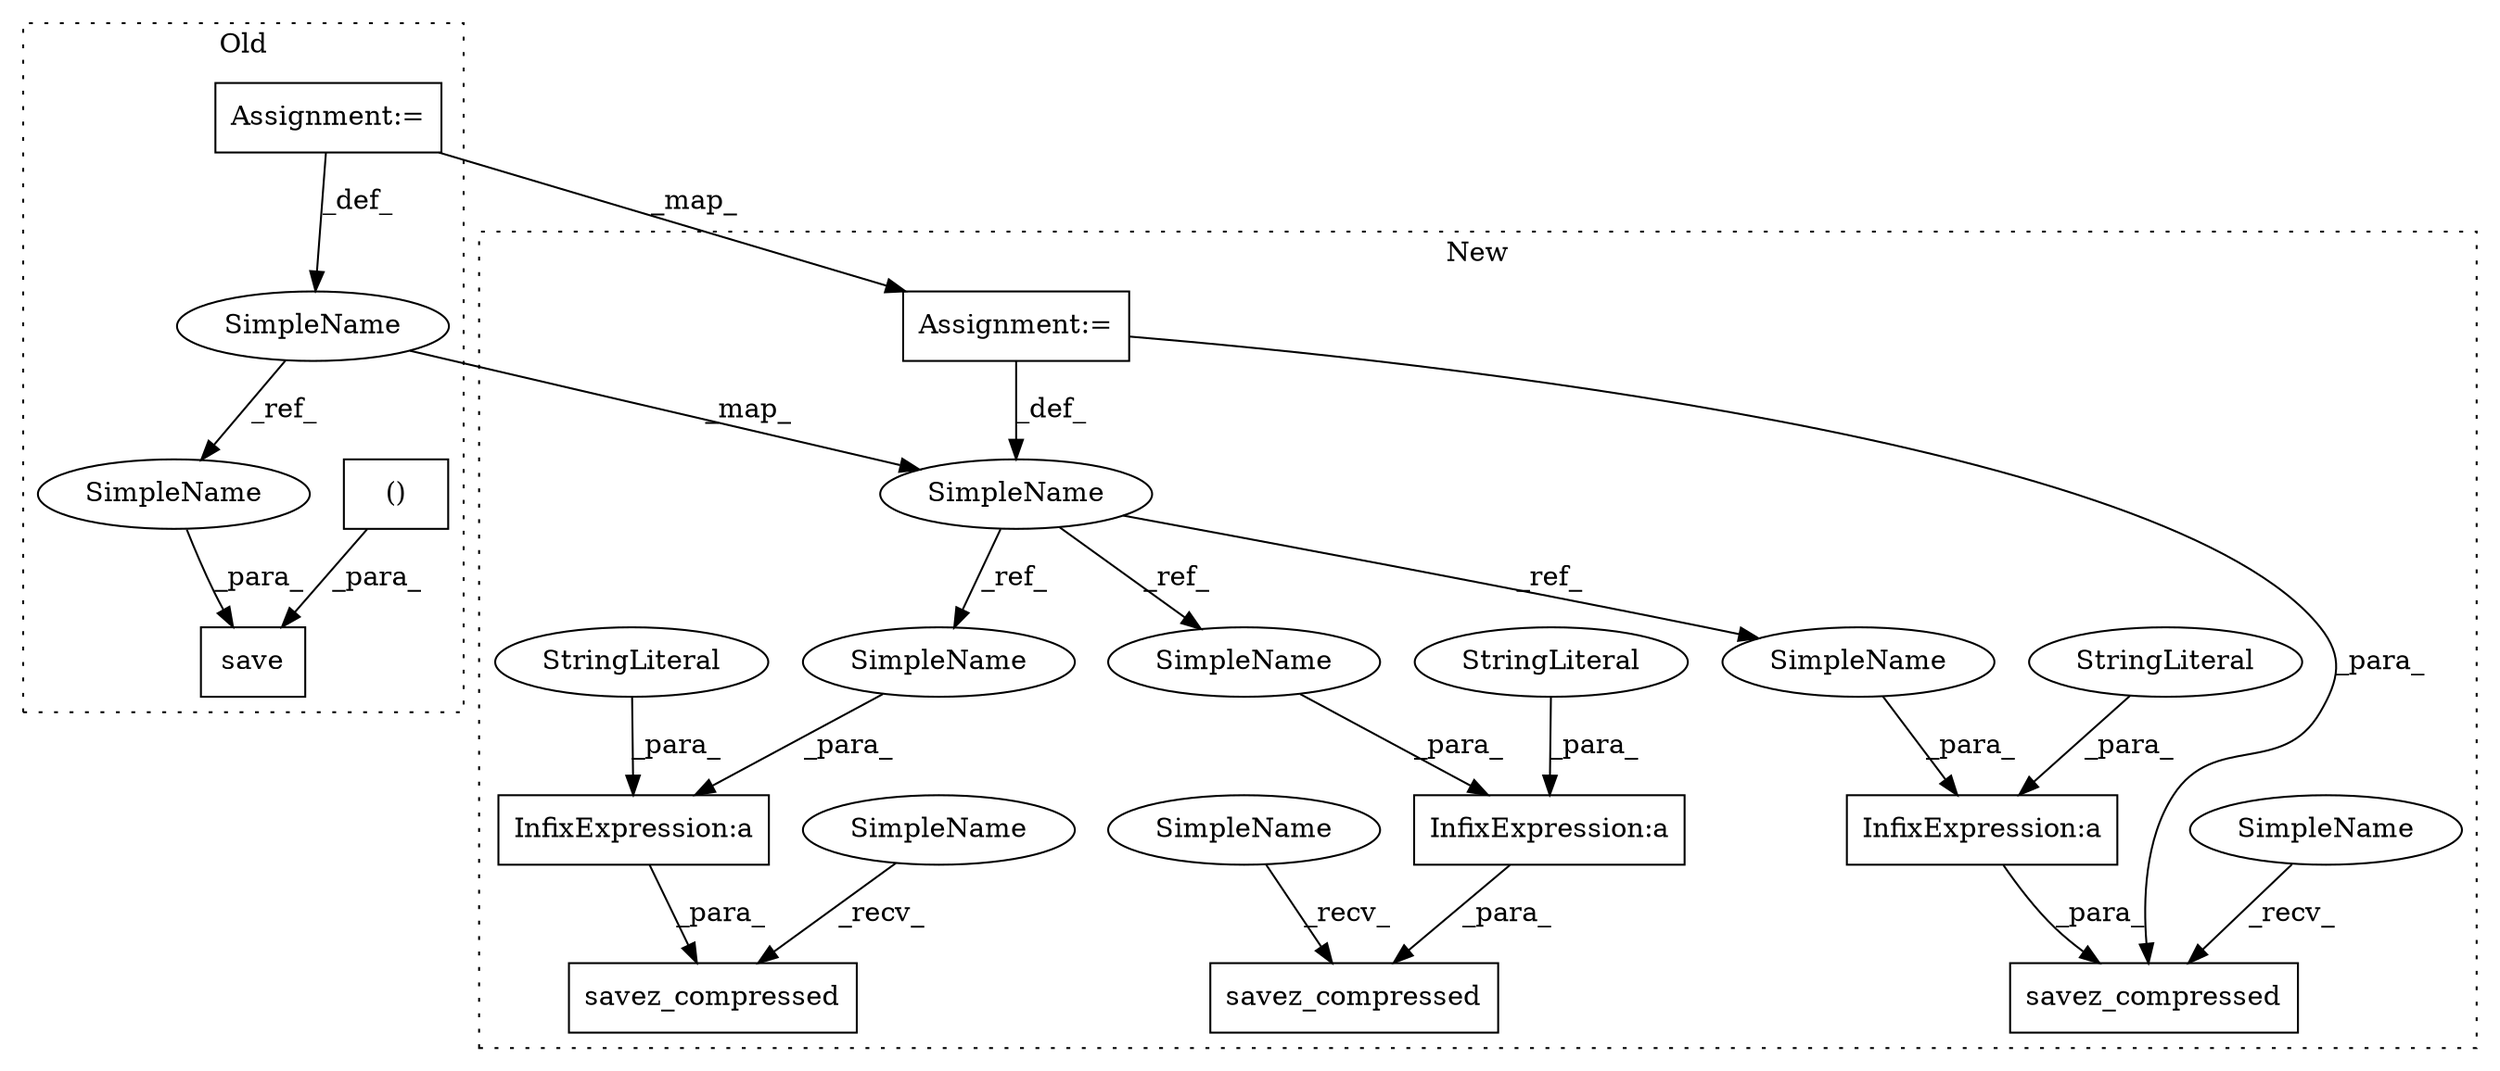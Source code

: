 digraph G {
subgraph cluster0 {
1 [label="save" a="32" s="1872,1958" l="5,2" shape="box"];
3 [label="()" a="106" s="1893" l="65" shape="box"];
8 [label="SimpleName" a="42" s="1822" l="8" shape="ellipse"];
14 [label="Assignment:=" a="7" s="1830" l="1" shape="box"];
19 [label="SimpleName" a="42" s="1877" l="8" shape="ellipse"];
label = "Old";
style="dotted";
}
subgraph cluster1 {
2 [label="savez_compressed" a="32" s="2009,2053" l="17,1" shape="box"];
4 [label="InfixExpression:a" a="27" s="2034" l="3" shape="box"];
5 [label="savez_compressed" a="32" s="1948,1994" l="17,1" shape="box"];
6 [label="InfixExpression:a" a="27" s="1973" l="3" shape="box"];
7 [label="SimpleName" a="42" s="1898" l="8" shape="ellipse"];
9 [label="InfixExpression:a" a="27" s="2154" l="3" shape="box"];
10 [label="savez_compressed" a="32" s="2129,2173" l="17,1" shape="box"];
11 [label="StringLiteral" a="45" s="1976" l="10" shape="ellipse"];
12 [label="StringLiteral" a="45" s="2037" l="9" shape="ellipse"];
13 [label="StringLiteral" a="45" s="2157" l="9" shape="ellipse"];
15 [label="Assignment:=" a="7" s="1906" l="1" shape="box"];
16 [label="SimpleName" a="42" s="2003" l="5" shape="ellipse"];
17 [label="SimpleName" a="42" s="2123" l="5" shape="ellipse"];
18 [label="SimpleName" a="42" s="1942" l="5" shape="ellipse"];
20 [label="SimpleName" a="42" s="1965" l="8" shape="ellipse"];
21 [label="SimpleName" a="42" s="2026" l="8" shape="ellipse"];
22 [label="SimpleName" a="42" s="2146" l="8" shape="ellipse"];
label = "New";
style="dotted";
}
3 -> 1 [label="_para_"];
4 -> 2 [label="_para_"];
6 -> 5 [label="_para_"];
7 -> 20 [label="_ref_"];
7 -> 22 [label="_ref_"];
7 -> 21 [label="_ref_"];
8 -> 19 [label="_ref_"];
8 -> 7 [label="_map_"];
9 -> 10 [label="_para_"];
11 -> 6 [label="_para_"];
12 -> 4 [label="_para_"];
13 -> 9 [label="_para_"];
14 -> 8 [label="_def_"];
14 -> 15 [label="_map_"];
15 -> 7 [label="_def_"];
15 -> 10 [label="_para_"];
16 -> 2 [label="_recv_"];
17 -> 10 [label="_recv_"];
18 -> 5 [label="_recv_"];
19 -> 1 [label="_para_"];
20 -> 6 [label="_para_"];
21 -> 4 [label="_para_"];
22 -> 9 [label="_para_"];
}